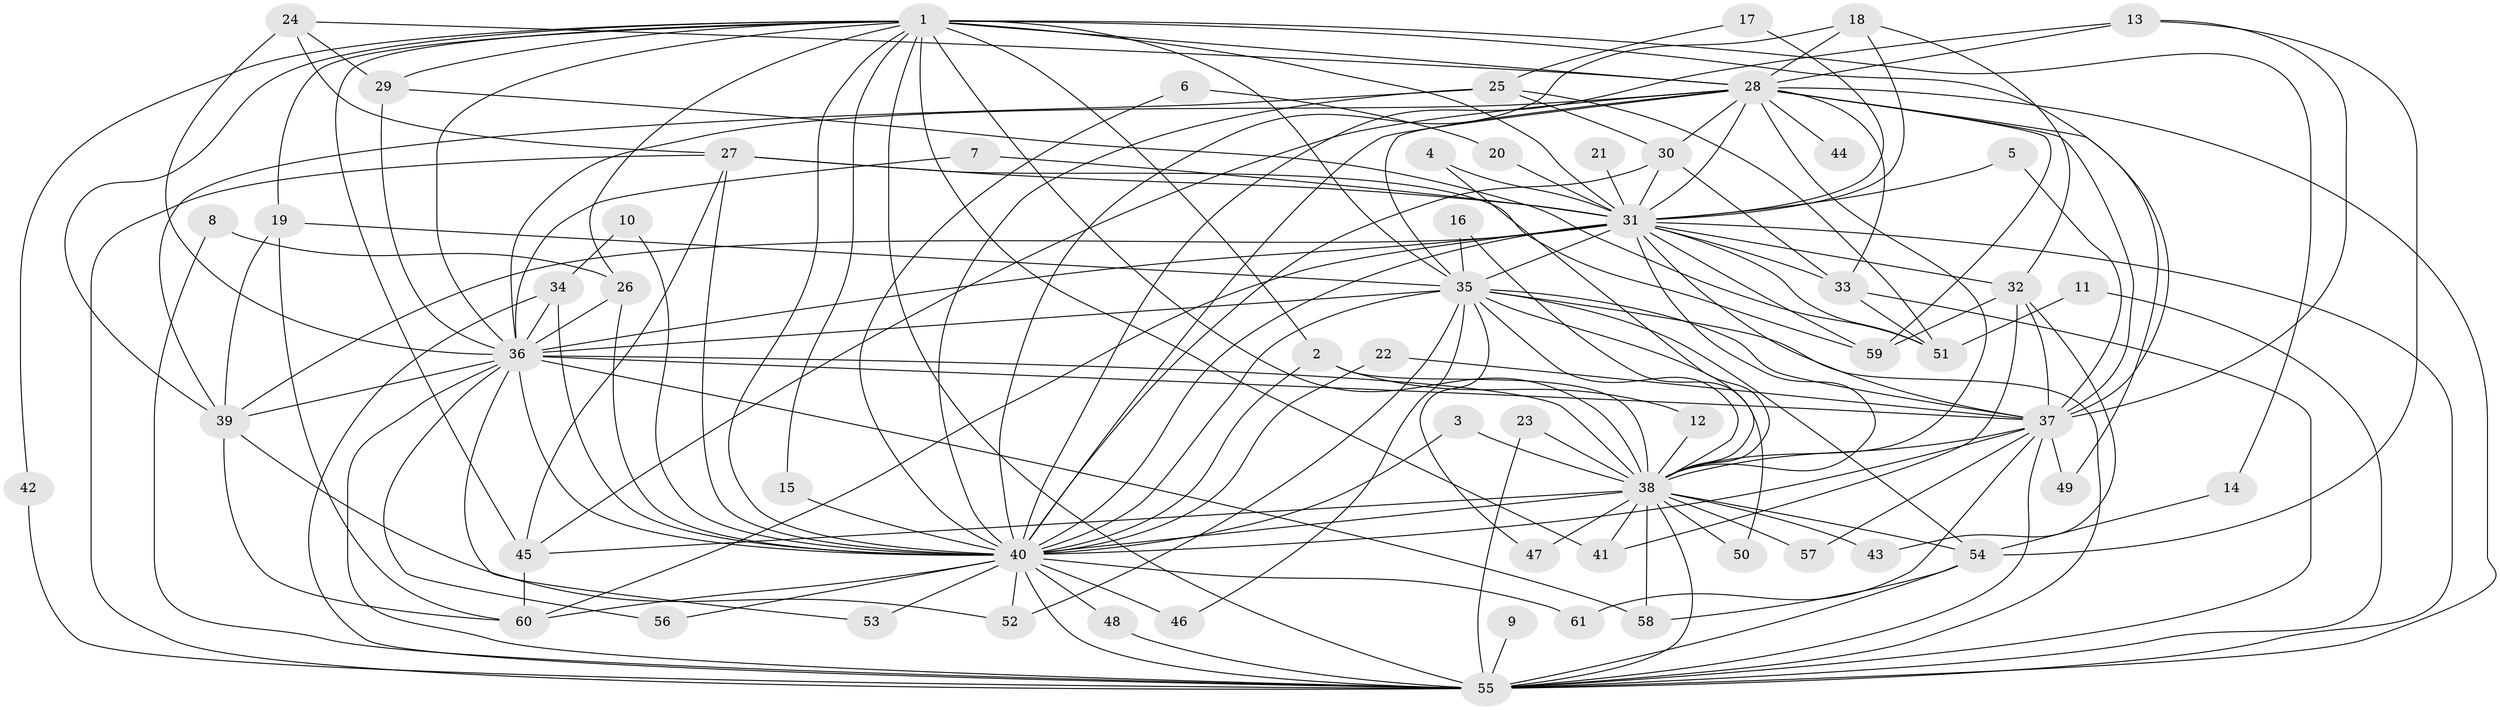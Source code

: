 // original degree distribution, {18: 0.01652892561983471, 15: 0.008264462809917356, 27: 0.01652892561983471, 20: 0.008264462809917356, 22: 0.008264462809917356, 16: 0.008264462809917356, 24: 0.008264462809917356, 36: 0.008264462809917356, 4: 0.1487603305785124, 5: 0.049586776859504134, 8: 0.008264462809917356, 2: 0.5537190082644629, 7: 0.008264462809917356, 3: 0.1322314049586777, 6: 0.01652892561983471}
// Generated by graph-tools (version 1.1) at 2025/25/03/09/25 03:25:53]
// undirected, 61 vertices, 165 edges
graph export_dot {
graph [start="1"]
  node [color=gray90,style=filled];
  1;
  2;
  3;
  4;
  5;
  6;
  7;
  8;
  9;
  10;
  11;
  12;
  13;
  14;
  15;
  16;
  17;
  18;
  19;
  20;
  21;
  22;
  23;
  24;
  25;
  26;
  27;
  28;
  29;
  30;
  31;
  32;
  33;
  34;
  35;
  36;
  37;
  38;
  39;
  40;
  41;
  42;
  43;
  44;
  45;
  46;
  47;
  48;
  49;
  50;
  51;
  52;
  53;
  54;
  55;
  56;
  57;
  58;
  59;
  60;
  61;
  1 -- 2 [weight=1.0];
  1 -- 14 [weight=1.0];
  1 -- 15 [weight=1.0];
  1 -- 19 [weight=1.0];
  1 -- 26 [weight=1.0];
  1 -- 28 [weight=3.0];
  1 -- 29 [weight=1.0];
  1 -- 31 [weight=2.0];
  1 -- 35 [weight=2.0];
  1 -- 36 [weight=2.0];
  1 -- 37 [weight=2.0];
  1 -- 38 [weight=3.0];
  1 -- 39 [weight=1.0];
  1 -- 40 [weight=2.0];
  1 -- 41 [weight=2.0];
  1 -- 42 [weight=1.0];
  1 -- 45 [weight=1.0];
  1 -- 55 [weight=2.0];
  2 -- 12 [weight=1.0];
  2 -- 38 [weight=1.0];
  2 -- 40 [weight=1.0];
  3 -- 38 [weight=1.0];
  3 -- 40 [weight=1.0];
  4 -- 31 [weight=1.0];
  4 -- 38 [weight=1.0];
  5 -- 31 [weight=1.0];
  5 -- 37 [weight=1.0];
  6 -- 20 [weight=1.0];
  6 -- 40 [weight=1.0];
  7 -- 31 [weight=1.0];
  7 -- 36 [weight=1.0];
  8 -- 26 [weight=1.0];
  8 -- 55 [weight=1.0];
  9 -- 55 [weight=1.0];
  10 -- 34 [weight=1.0];
  10 -- 40 [weight=1.0];
  11 -- 51 [weight=1.0];
  11 -- 55 [weight=1.0];
  12 -- 38 [weight=1.0];
  13 -- 28 [weight=1.0];
  13 -- 37 [weight=1.0];
  13 -- 40 [weight=1.0];
  13 -- 54 [weight=1.0];
  14 -- 54 [weight=1.0];
  15 -- 40 [weight=1.0];
  16 -- 35 [weight=1.0];
  16 -- 38 [weight=1.0];
  17 -- 25 [weight=1.0];
  17 -- 31 [weight=1.0];
  18 -- 28 [weight=1.0];
  18 -- 31 [weight=1.0];
  18 -- 32 [weight=1.0];
  18 -- 40 [weight=1.0];
  19 -- 35 [weight=1.0];
  19 -- 39 [weight=1.0];
  19 -- 60 [weight=1.0];
  20 -- 31 [weight=2.0];
  21 -- 31 [weight=1.0];
  22 -- 37 [weight=1.0];
  22 -- 40 [weight=1.0];
  23 -- 38 [weight=2.0];
  23 -- 55 [weight=1.0];
  24 -- 27 [weight=1.0];
  24 -- 28 [weight=1.0];
  24 -- 29 [weight=1.0];
  24 -- 36 [weight=1.0];
  25 -- 30 [weight=1.0];
  25 -- 39 [weight=1.0];
  25 -- 40 [weight=2.0];
  25 -- 51 [weight=1.0];
  26 -- 36 [weight=1.0];
  26 -- 40 [weight=1.0];
  27 -- 31 [weight=1.0];
  27 -- 40 [weight=1.0];
  27 -- 45 [weight=1.0];
  27 -- 55 [weight=1.0];
  27 -- 59 [weight=1.0];
  28 -- 30 [weight=1.0];
  28 -- 31 [weight=1.0];
  28 -- 33 [weight=2.0];
  28 -- 35 [weight=1.0];
  28 -- 36 [weight=1.0];
  28 -- 37 [weight=1.0];
  28 -- 38 [weight=1.0];
  28 -- 40 [weight=3.0];
  28 -- 44 [weight=2.0];
  28 -- 45 [weight=1.0];
  28 -- 49 [weight=1.0];
  28 -- 55 [weight=1.0];
  28 -- 59 [weight=1.0];
  29 -- 36 [weight=1.0];
  29 -- 51 [weight=1.0];
  30 -- 31 [weight=1.0];
  30 -- 33 [weight=1.0];
  30 -- 40 [weight=1.0];
  31 -- 32 [weight=2.0];
  31 -- 33 [weight=2.0];
  31 -- 35 [weight=1.0];
  31 -- 36 [weight=2.0];
  31 -- 37 [weight=2.0];
  31 -- 38 [weight=1.0];
  31 -- 39 [weight=2.0];
  31 -- 40 [weight=1.0];
  31 -- 51 [weight=1.0];
  31 -- 55 [weight=2.0];
  31 -- 59 [weight=1.0];
  31 -- 60 [weight=1.0];
  32 -- 37 [weight=1.0];
  32 -- 41 [weight=1.0];
  32 -- 43 [weight=1.0];
  32 -- 59 [weight=1.0];
  33 -- 51 [weight=1.0];
  33 -- 55 [weight=1.0];
  34 -- 36 [weight=2.0];
  34 -- 40 [weight=1.0];
  34 -- 55 [weight=1.0];
  35 -- 36 [weight=1.0];
  35 -- 37 [weight=1.0];
  35 -- 38 [weight=1.0];
  35 -- 40 [weight=2.0];
  35 -- 46 [weight=1.0];
  35 -- 47 [weight=1.0];
  35 -- 50 [weight=1.0];
  35 -- 52 [weight=1.0];
  35 -- 54 [weight=1.0];
  35 -- 55 [weight=2.0];
  36 -- 37 [weight=1.0];
  36 -- 38 [weight=1.0];
  36 -- 39 [weight=1.0];
  36 -- 40 [weight=2.0];
  36 -- 53 [weight=1.0];
  36 -- 55 [weight=2.0];
  36 -- 56 [weight=1.0];
  36 -- 58 [weight=1.0];
  37 -- 38 [weight=2.0];
  37 -- 40 [weight=1.0];
  37 -- 49 [weight=1.0];
  37 -- 55 [weight=1.0];
  37 -- 57 [weight=2.0];
  37 -- 61 [weight=1.0];
  38 -- 40 [weight=2.0];
  38 -- 41 [weight=2.0];
  38 -- 43 [weight=1.0];
  38 -- 45 [weight=1.0];
  38 -- 47 [weight=2.0];
  38 -- 50 [weight=1.0];
  38 -- 54 [weight=1.0];
  38 -- 55 [weight=1.0];
  38 -- 57 [weight=1.0];
  38 -- 58 [weight=1.0];
  39 -- 52 [weight=1.0];
  39 -- 60 [weight=1.0];
  40 -- 46 [weight=1.0];
  40 -- 48 [weight=1.0];
  40 -- 52 [weight=1.0];
  40 -- 53 [weight=1.0];
  40 -- 55 [weight=1.0];
  40 -- 56 [weight=1.0];
  40 -- 60 [weight=1.0];
  40 -- 61 [weight=1.0];
  42 -- 55 [weight=1.0];
  45 -- 60 [weight=1.0];
  48 -- 55 [weight=1.0];
  54 -- 55 [weight=1.0];
  54 -- 58 [weight=1.0];
}
